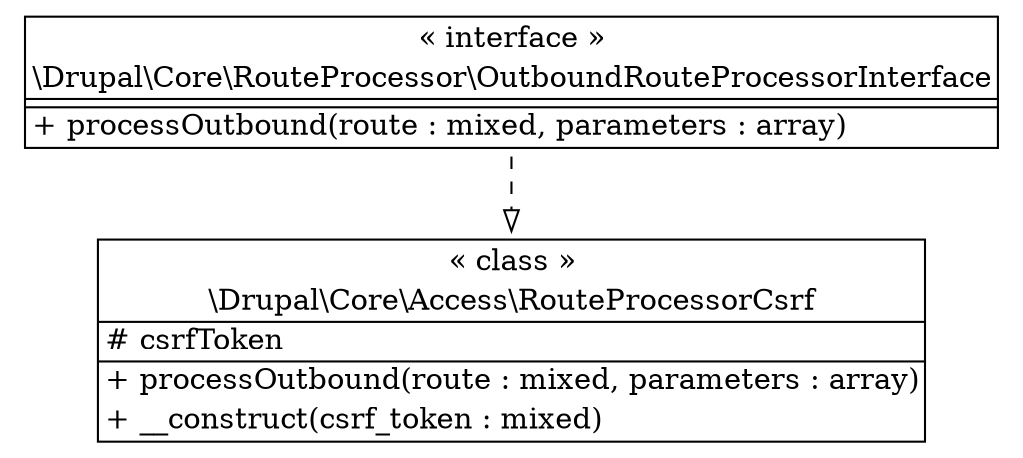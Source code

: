 digraph "Class Diagram" {
  node [shape=plaintext]
  "\\Drupal\\Core\\Access\\RouteProcessorCsrf" [
    label=<
<table border="1" cellpadding="2" cellspacing="0" cellborder="0">
<tr><td align="center">&laquo; class &raquo;</td></tr>
<tr><td align="center" title="class RouteProcessorCsrf">\\Drupal\\Core\\Access\\RouteProcessorCsrf</td></tr><hr />
<tr><td align="left" title="protected csrfToken"># csrfToken</td></tr>
<hr />
<tr><td align="left" title="public processOutbound">+ processOutbound(route : mixed, parameters : array)</td></tr>
<tr><td align="left" title="public __construct">+ __construct(csrf_token : mixed)</td></tr>
</table>
  >
  ];
  "\\Drupal\\Core\\RouteProcessor\\OutboundRouteProcessorInterface" [
    label=<
<table border="1" cellpadding="2" cellspacing="0" cellborder="0">
<tr><td align="center">&laquo; interface &raquo;</td></tr>
<tr><td align="center" title="interface OutboundRouteProcessorInterface">\\Drupal\\Core\\RouteProcessor\\OutboundRouteProcessorInterface</td></tr><hr />
<tr><td></td></tr>
<hr />
<tr><td align="left" title="public processOutbound">+ processOutbound(route : mixed, parameters : array)</td></tr>
</table>
  >
  ];
"\\Drupal\\Core\\RouteProcessor\\OutboundRouteProcessorInterface" -> "\\Drupal\\Core\\Access\\RouteProcessorCsrf" [arrowhead="empty" style="dashed"];

}